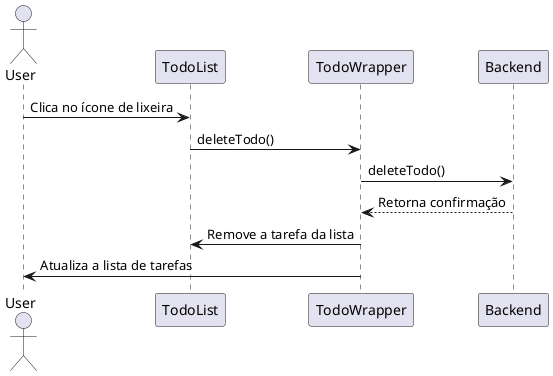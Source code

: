 @startuml
actor User

participant TodoList
participant TodoWrapper
participant Backend

User -> TodoList : Clica no ícone de lixeira

TodoList -> TodoWrapper : deleteTodo()
TodoWrapper -> Backend : deleteTodo()
Backend --> TodoWrapper : Retorna confirmação

TodoWrapper -> TodoList : Remove a tarefa da lista
TodoWrapper -> User : Atualiza a lista de tarefas
@enduml
